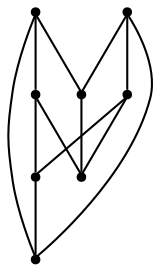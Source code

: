 graph {
  node [shape=point,comment="{\"directed\":false,\"doi\":\"10.1007/978-3-642-36763-2_14\",\"figure\":\"1 (3)\"}"]

  v0 [pos="1067.8562778211344,721.2020982436145"]
  v1 [pos="972.4709092692601,816.5342667005074"]
  v2 [pos="1020.1636412633152,721.2020982436145"]
  v3 [pos="972.4709092692599,768.8681824720609"]
  v4 [pos="972.4709092692601,625.8699297867214"]
  v5 [pos="972.4709092692601,673.5360140151679"]
  v6 [pos="924.7823764695916,721.2020982436145"]
  v7 [pos="877.0896444755364,721.2020982436145"]

  v0 -- v4 [id="-1",pos="1067.8562778211344,721.2020982436145 1067.8574230559673,625.8696754319496 1067.8574230559673,625.8696754319496 1067.8574230559673,625.8696754319496 972.4709092692601,625.8699297867214 972.4709092692601,625.8699297867214 972.4709092692601,625.8699297867214"]
  v7 -- v1 [id="-2",pos="877.0896444755364,721.2020982436145 877.0864950797462,816.5342667005074 877.0864950797462,816.5342667005074 877.0864950797462,816.5342667005074 972.4709092692601,816.5342667005074 972.4709092692601,816.5342667005074 972.4709092692601,816.5342667005074"]
  v7 -- v4 [id="-3",pos="877.0896444755364,721.2020982436145 877.0864950797462,625.8696754319496 877.0864950797462,625.8696754319496 877.0864950797462,625.8696754319496 972.4709092692601,625.8699297867214 972.4709092692601,625.8699297867214 972.4709092692601,625.8699297867214"]
  v6 -- v3 [id="-4",pos="924.7823764695916,721.2020982436145 924.7792270738015,768.868118883368 924.7792270738015,768.868118883368 924.7792270738015,768.868118883368 972.4709092692599,768.8681824720609 972.4709092692599,768.8681824720609 972.4709092692599,768.8681824720609"]
  v5 -- v6 [id="-5",pos="972.4709092692601,673.5360140151679 924.7792270738015,673.535823249089 924.7792270738015,673.535823249089 924.7792270738015,673.535823249089 924.7823764695916,721.2020982436145 924.7823764695916,721.2020982436145 924.7823764695916,721.2020982436145"]
  v1 -- v3 [id="-6",pos="972.4709092692601,816.5342667005074 972.4709092692599,768.8681824720609 972.4709092692599,768.8681824720609 972.4709092692599,768.8681824720609"]
  v5 -- v4 [id="-7",pos="972.4709092692601,673.5360140151679 972.4709092692601,625.8699297867214 972.4709092692601,625.8699297867214 972.4709092692601,625.8699297867214"]
  v5 -- v2 [id="-8",pos="972.4709092692601,673.5360140151679 1020.164691061912,673.535823249089 1020.164691061912,673.535823249089 1020.164691061912,673.535823249089 1020.1636412633152,721.2020982436145 1020.1636412633152,721.2020982436145 1020.1636412633152,721.2020982436145"]
  v7 -- v6 [id="-9",pos="877.0896444755364,721.2020982436145 924.7823764695916,721.2020982436145 924.7823764695916,721.2020982436145 924.7823764695916,721.2020982436145"]
  v2 -- v0 [id="-10",pos="1020.1636412633152,721.2020982436145 1067.8562778211344,721.2020982436145 1067.8562778211344,721.2020982436145 1067.8562778211344,721.2020982436145"]
  v2 -- v3 [id="-11",pos="1020.1636412633152,721.2020982436145 1020.164691061912,768.868118883368 1020.164691061912,768.868118883368 1020.164691061912,768.868118883368 972.4709092692599,768.8681824720609 972.4709092692599,768.8681824720609 972.4709092692599,768.8681824720609"]
  v1 -- v0 [id="-12",pos="972.4709092692601,816.5342667005074 1067.8574230559673,816.5342667005074 1067.8574230559673,816.5342667005074 1067.8574230559673,816.5342667005074 1067.8562778211344,721.2020982436145 1067.8562778211344,721.2020982436145 1067.8562778211344,721.2020982436145"]
}